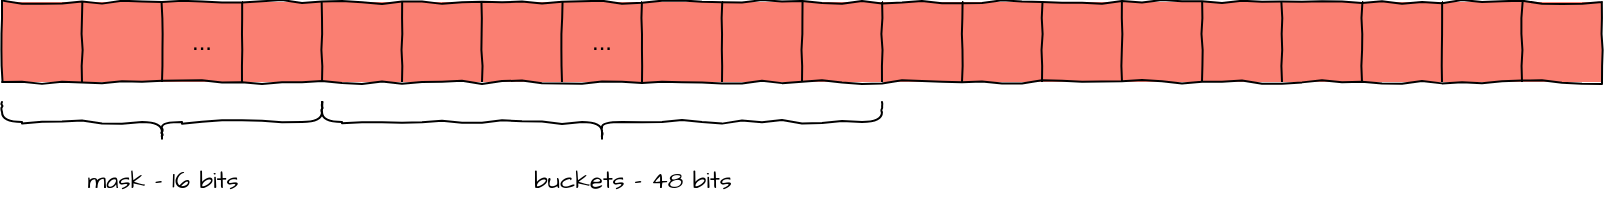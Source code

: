 <mxfile version="14.1.1" type="github">
  <diagram id="6TxaEl9o-I1fTO_qHcDN" name="Page-1">
    <mxGraphModel dx="1613" dy="426" grid="1" gridSize="10" guides="1" tooltips="1" connect="1" arrows="1" fold="1" page="1" pageScale="1" pageWidth="827" pageHeight="1169" math="0" shadow="0">
      <root>
        <mxCell id="0" />
        <mxCell id="1" parent="0" />
        <mxCell id="L6nYo7WYAfvZyUBZVPKv-1" value="" style="shape=table;html=1;whiteSpace=wrap;startSize=0;container=1;collapsible=0;childLayout=tableLayout;fillColor=#FA7F72;comic=1;fontFamily=Architects Daughter;fontSource=https%3A%2F%2Ffonts.googleapis.com%2Fcss%3Ffamily%3DArchitects%2BDaughter;" vertex="1" parent="1">
          <mxGeometry x="-200" y="200" width="800" height="40" as="geometry" />
        </mxCell>
        <mxCell id="L6nYo7WYAfvZyUBZVPKv-2" value="" style="shape=partialRectangle;html=1;whiteSpace=wrap;collapsible=0;dropTarget=0;pointerEvents=0;fillColor=none;top=0;left=0;bottom=0;right=0;points=[[0,0.5],[1,0.5]];portConstraint=eastwest;" vertex="1" parent="L6nYo7WYAfvZyUBZVPKv-1">
          <mxGeometry width="800" height="40" as="geometry" />
        </mxCell>
        <mxCell id="L6nYo7WYAfvZyUBZVPKv-3" value="" style="shape=partialRectangle;html=1;whiteSpace=wrap;connectable=0;overflow=hidden;fillColor=none;top=0;left=0;bottom=0;right=0;" vertex="1" parent="L6nYo7WYAfvZyUBZVPKv-2">
          <mxGeometry width="40" height="40" as="geometry" />
        </mxCell>
        <mxCell id="L6nYo7WYAfvZyUBZVPKv-4" value="" style="shape=partialRectangle;html=1;whiteSpace=wrap;connectable=0;overflow=hidden;fillColor=none;top=0;left=0;bottom=0;right=0;" vertex="1" parent="L6nYo7WYAfvZyUBZVPKv-2">
          <mxGeometry x="40" width="40" height="40" as="geometry" />
        </mxCell>
        <mxCell id="L6nYo7WYAfvZyUBZVPKv-5" value="..." style="shape=partialRectangle;html=1;whiteSpace=wrap;connectable=0;overflow=hidden;fillColor=none;top=0;left=0;bottom=0;right=0;" vertex="1" parent="L6nYo7WYAfvZyUBZVPKv-2">
          <mxGeometry x="80" width="40" height="40" as="geometry" />
        </mxCell>
        <mxCell id="L6nYo7WYAfvZyUBZVPKv-6" value="" style="shape=partialRectangle;html=1;whiteSpace=wrap;connectable=0;overflow=hidden;fillColor=none;top=0;left=0;bottom=0;right=0;" vertex="1" parent="L6nYo7WYAfvZyUBZVPKv-2">
          <mxGeometry x="120" width="40" height="40" as="geometry" />
        </mxCell>
        <mxCell id="L6nYo7WYAfvZyUBZVPKv-7" value="" style="shape=partialRectangle;html=1;whiteSpace=wrap;connectable=0;overflow=hidden;fillColor=none;top=0;left=0;bottom=0;right=0;" vertex="1" parent="L6nYo7WYAfvZyUBZVPKv-2">
          <mxGeometry x="160" width="40" height="40" as="geometry" />
        </mxCell>
        <mxCell id="L6nYo7WYAfvZyUBZVPKv-8" value="" style="shape=partialRectangle;html=1;whiteSpace=wrap;connectable=0;overflow=hidden;fillColor=none;top=0;left=0;bottom=0;right=0;" vertex="1" parent="L6nYo7WYAfvZyUBZVPKv-2">
          <mxGeometry x="200" width="40" height="40" as="geometry" />
        </mxCell>
        <mxCell id="L6nYo7WYAfvZyUBZVPKv-9" value="" style="shape=partialRectangle;html=1;whiteSpace=wrap;connectable=0;overflow=hidden;fillColor=none;top=0;left=0;bottom=0;right=0;" vertex="1" parent="L6nYo7WYAfvZyUBZVPKv-2">
          <mxGeometry x="240" width="40" height="40" as="geometry" />
        </mxCell>
        <mxCell id="L6nYo7WYAfvZyUBZVPKv-10" value="..." style="shape=partialRectangle;html=1;whiteSpace=wrap;connectable=0;overflow=hidden;fillColor=none;top=0;left=0;bottom=0;right=0;" vertex="1" parent="L6nYo7WYAfvZyUBZVPKv-2">
          <mxGeometry x="280" width="40" height="40" as="geometry" />
        </mxCell>
        <mxCell id="L6nYo7WYAfvZyUBZVPKv-11" value="" style="shape=partialRectangle;html=1;whiteSpace=wrap;connectable=0;overflow=hidden;fillColor=none;top=0;left=0;bottom=0;right=0;" vertex="1" parent="L6nYo7WYAfvZyUBZVPKv-2">
          <mxGeometry x="320" width="40" height="40" as="geometry" />
        </mxCell>
        <mxCell id="L6nYo7WYAfvZyUBZVPKv-12" value="" style="shape=partialRectangle;html=1;whiteSpace=wrap;connectable=0;overflow=hidden;fillColor=none;top=0;left=0;bottom=0;right=0;" vertex="1" parent="L6nYo7WYAfvZyUBZVPKv-2">
          <mxGeometry x="360" width="40" height="40" as="geometry" />
        </mxCell>
        <mxCell id="L6nYo7WYAfvZyUBZVPKv-13" value="" style="shape=partialRectangle;html=1;whiteSpace=wrap;connectable=0;overflow=hidden;fillColor=none;top=0;left=0;bottom=0;right=0;" vertex="1" parent="L6nYo7WYAfvZyUBZVPKv-2">
          <mxGeometry x="400" width="40" height="40" as="geometry" />
        </mxCell>
        <mxCell id="L6nYo7WYAfvZyUBZVPKv-14" value="" style="shape=partialRectangle;html=1;whiteSpace=wrap;connectable=0;overflow=hidden;fillColor=none;top=0;left=0;bottom=0;right=0;" vertex="1" parent="L6nYo7WYAfvZyUBZVPKv-2">
          <mxGeometry x="440" width="40" height="40" as="geometry" />
        </mxCell>
        <mxCell id="L6nYo7WYAfvZyUBZVPKv-15" value="" style="shape=partialRectangle;html=1;whiteSpace=wrap;connectable=0;overflow=hidden;fillColor=none;top=0;left=0;bottom=0;right=0;" vertex="1" parent="L6nYo7WYAfvZyUBZVPKv-2">
          <mxGeometry x="480" width="40" height="40" as="geometry" />
        </mxCell>
        <mxCell id="L6nYo7WYAfvZyUBZVPKv-16" value="" style="shape=partialRectangle;html=1;whiteSpace=wrap;connectable=0;overflow=hidden;fillColor=none;top=0;left=0;bottom=0;right=0;" vertex="1" parent="L6nYo7WYAfvZyUBZVPKv-2">
          <mxGeometry x="520" width="40" height="40" as="geometry" />
        </mxCell>
        <mxCell id="L6nYo7WYAfvZyUBZVPKv-17" value="" style="shape=partialRectangle;html=1;whiteSpace=wrap;connectable=0;overflow=hidden;fillColor=none;top=0;left=0;bottom=0;right=0;" vertex="1" parent="L6nYo7WYAfvZyUBZVPKv-2">
          <mxGeometry x="560" width="40" height="40" as="geometry" />
        </mxCell>
        <mxCell id="L6nYo7WYAfvZyUBZVPKv-18" value="" style="shape=partialRectangle;html=1;whiteSpace=wrap;connectable=0;overflow=hidden;fillColor=none;top=0;left=0;bottom=0;right=0;" vertex="1" parent="L6nYo7WYAfvZyUBZVPKv-2">
          <mxGeometry x="600" width="40" height="40" as="geometry" />
        </mxCell>
        <mxCell id="L6nYo7WYAfvZyUBZVPKv-19" value="" style="shape=partialRectangle;html=1;whiteSpace=wrap;connectable=0;overflow=hidden;fillColor=none;top=0;left=0;bottom=0;right=0;" vertex="1" parent="L6nYo7WYAfvZyUBZVPKv-2">
          <mxGeometry x="640" width="40" height="40" as="geometry" />
        </mxCell>
        <mxCell id="L6nYo7WYAfvZyUBZVPKv-20" value="" style="shape=partialRectangle;html=1;whiteSpace=wrap;connectable=0;overflow=hidden;fillColor=none;top=0;left=0;bottom=0;right=0;" vertex="1" parent="L6nYo7WYAfvZyUBZVPKv-2">
          <mxGeometry x="680" width="40" height="40" as="geometry" />
        </mxCell>
        <mxCell id="L6nYo7WYAfvZyUBZVPKv-21" value="" style="shape=partialRectangle;html=1;whiteSpace=wrap;connectable=0;overflow=hidden;fillColor=none;top=0;left=0;bottom=0;right=0;" vertex="1" parent="L6nYo7WYAfvZyUBZVPKv-2">
          <mxGeometry x="720" width="40" height="40" as="geometry" />
        </mxCell>
        <mxCell id="L6nYo7WYAfvZyUBZVPKv-22" value="" style="shape=partialRectangle;html=1;whiteSpace=wrap;connectable=0;overflow=hidden;fillColor=none;top=0;left=0;bottom=0;right=0;" vertex="1" parent="L6nYo7WYAfvZyUBZVPKv-2">
          <mxGeometry x="760" width="40" height="40" as="geometry" />
        </mxCell>
        <mxCell id="L6nYo7WYAfvZyUBZVPKv-23" value="" style="shape=curlyBracket;whiteSpace=wrap;html=1;rounded=1;comic=1;fillColor=#FA7F72;direction=north;" vertex="1" parent="1">
          <mxGeometry x="-200" y="250" width="160" height="20" as="geometry" />
        </mxCell>
        <mxCell id="L6nYo7WYAfvZyUBZVPKv-25" value="mask - 16 bits" style="text;html=1;align=center;verticalAlign=middle;resizable=0;points=[];autosize=1;fontFamily=Architects Daughter;" vertex="1" parent="1">
          <mxGeometry x="-165" y="280" width="90" height="20" as="geometry" />
        </mxCell>
        <mxCell id="L6nYo7WYAfvZyUBZVPKv-26" value="" style="shape=curlyBracket;whiteSpace=wrap;html=1;rounded=1;comic=1;fillColor=#FA7F72;direction=north;" vertex="1" parent="1">
          <mxGeometry x="-40" y="250" width="280" height="20" as="geometry" />
        </mxCell>
        <mxCell id="L6nYo7WYAfvZyUBZVPKv-27" value="buckets - 48 bits" style="text;html=1;align=center;verticalAlign=middle;resizable=0;points=[];autosize=1;fontFamily=Architects Daughter;" vertex="1" parent="1">
          <mxGeometry x="60" y="280" width="110" height="20" as="geometry" />
        </mxCell>
      </root>
    </mxGraphModel>
  </diagram>
</mxfile>
